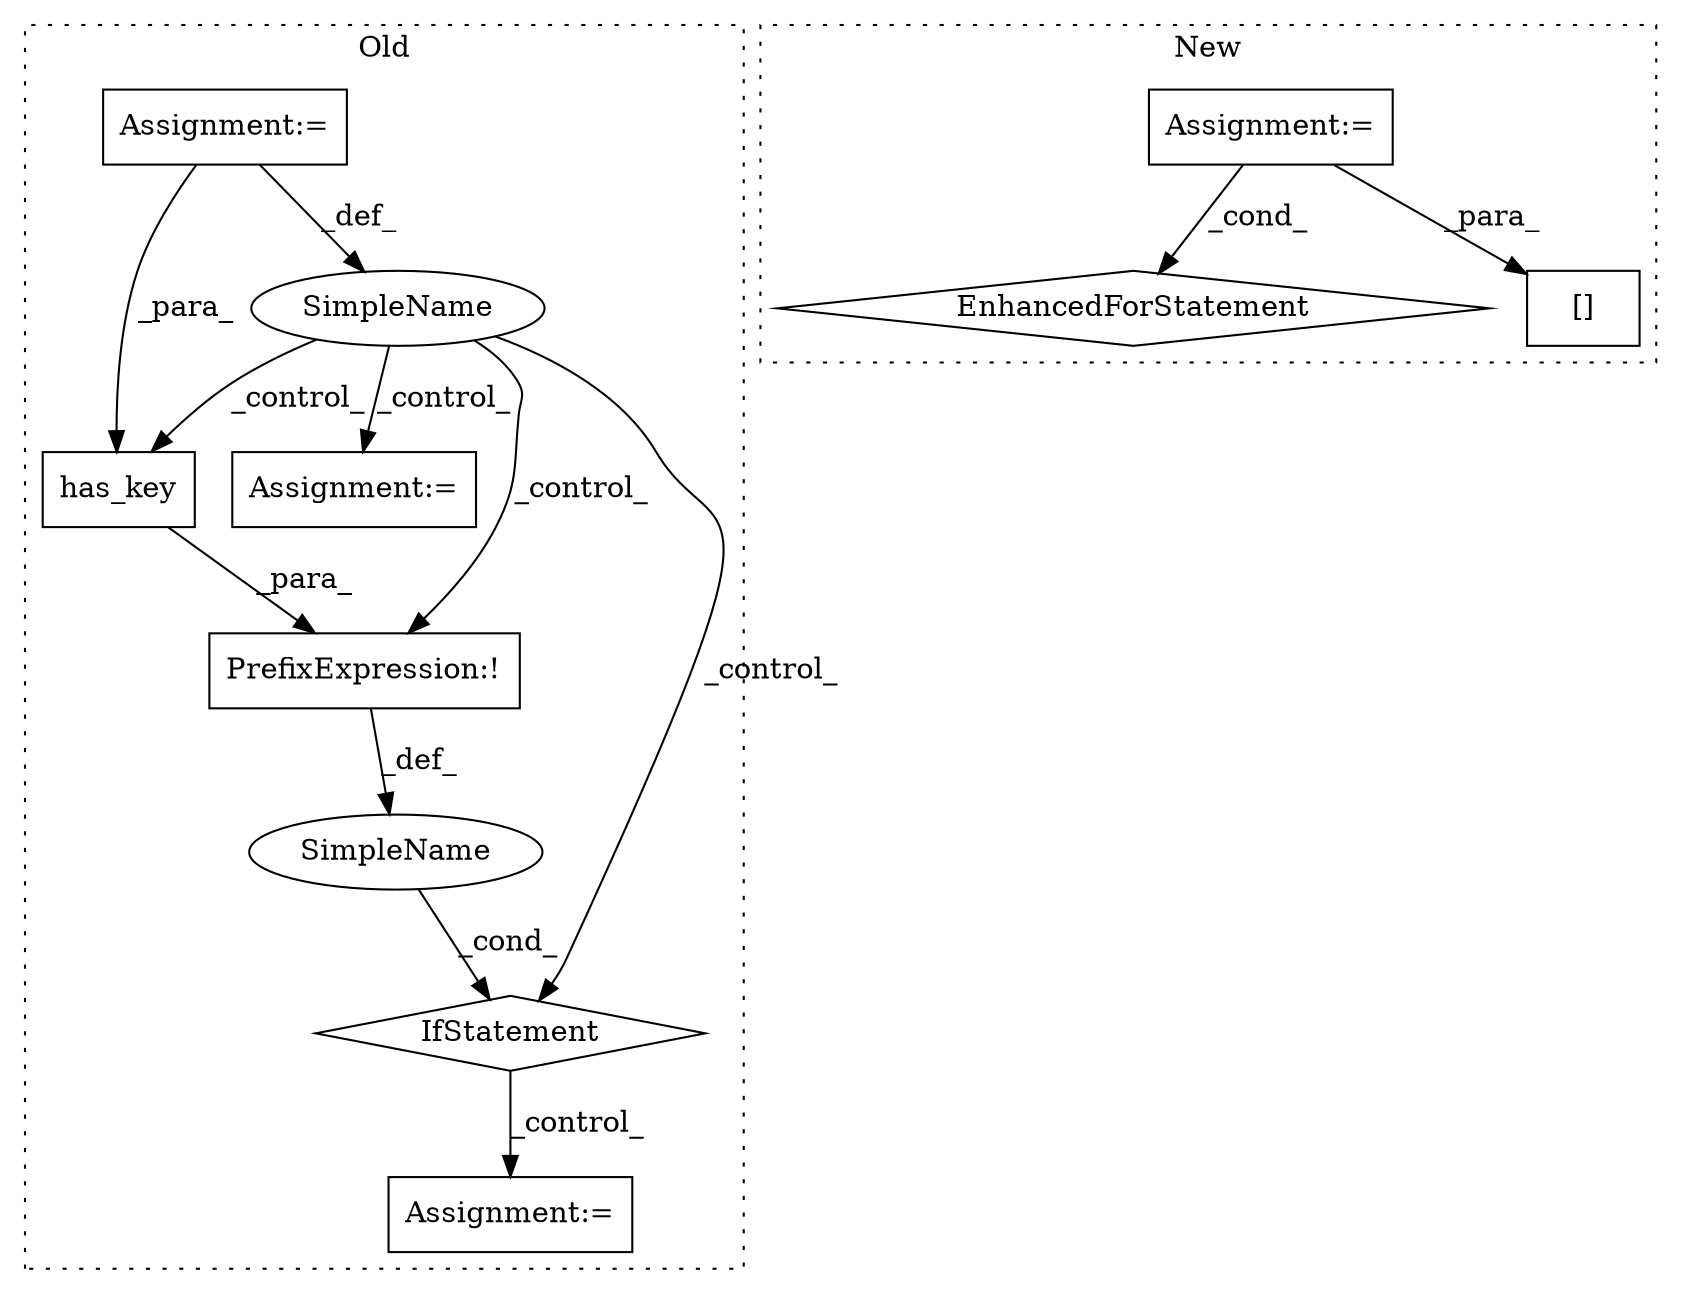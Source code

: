 digraph G {
subgraph cluster0 {
1 [label="has_key" a="32" s="1924,1939" l="8,1" shape="box"];
3 [label="IfStatement" a="25" s="1912,1940" l="4,2" shape="diamond"];
4 [label="PrefixExpression:!" a="38" s="1916" l="1" shape="box"];
5 [label="SimpleName" a="42" s="1835" l="6" shape="ellipse"];
7 [label="Assignment:=" a="7" s="1736,1858" l="95,2" shape="box"];
8 [label="Assignment:=" a="7" s="2057" l="1" shape="box"];
9 [label="SimpleName" a="42" s="" l="" shape="ellipse"];
10 [label="Assignment:=" a="7" s="2232" l="1" shape="box"];
label = "Old";
style="dotted";
}
subgraph cluster1 {
2 [label="EnhancedForStatement" a="70" s="2526,2619" l="53,2" shape="diamond"];
6 [label="Assignment:=" a="7" s="1905" l="1" shape="box"];
11 [label="[]" a="2" s="2743,2749" l="3,1" shape="box"];
label = "New";
style="dotted";
}
1 -> 4 [label="_para_"];
3 -> 8 [label="_control_"];
4 -> 9 [label="_def_"];
5 -> 10 [label="_control_"];
5 -> 3 [label="_control_"];
5 -> 1 [label="_control_"];
5 -> 4 [label="_control_"];
6 -> 11 [label="_para_"];
6 -> 2 [label="_cond_"];
7 -> 1 [label="_para_"];
7 -> 5 [label="_def_"];
9 -> 3 [label="_cond_"];
}